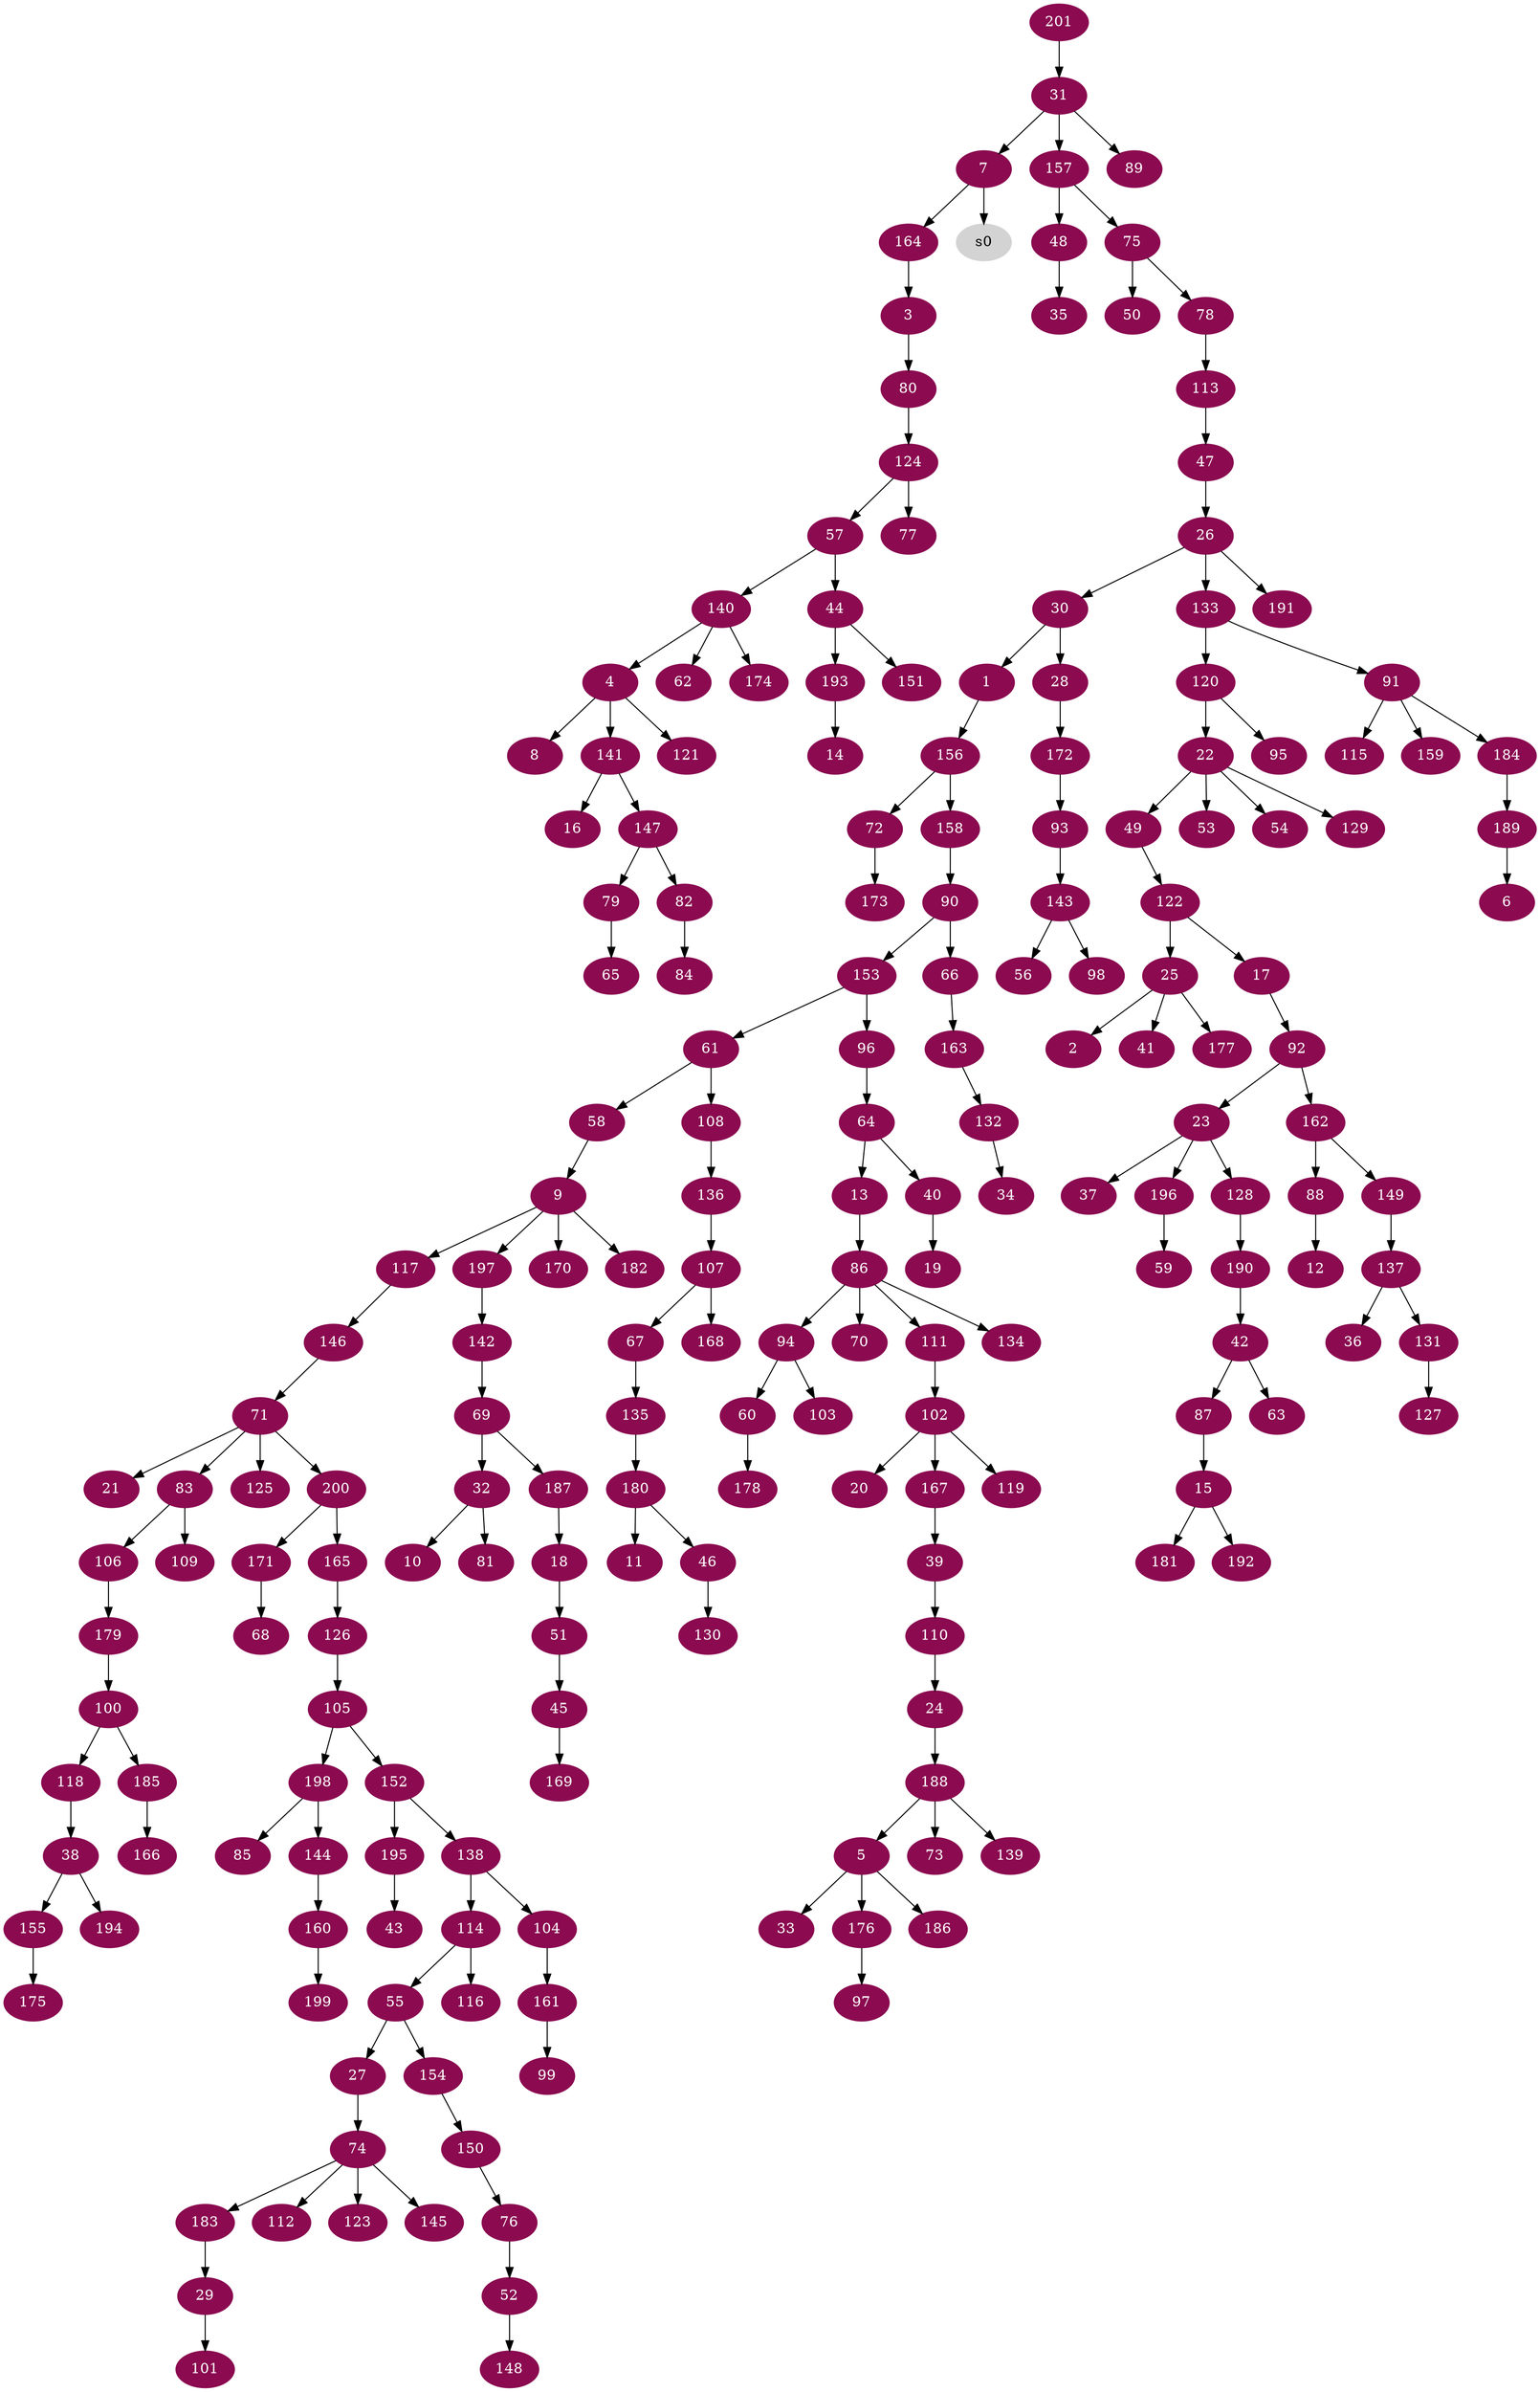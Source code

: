 digraph G {
node [color=deeppink4, style=filled, fontcolor=white];
30 -> 1;
25 -> 2;
164 -> 3;
140 -> 4;
188 -> 5;
189 -> 6;
31 -> 7;
4 -> 8;
58 -> 9;
32 -> 10;
180 -> 11;
88 -> 12;
64 -> 13;
193 -> 14;
87 -> 15;
141 -> 16;
122 -> 17;
187 -> 18;
40 -> 19;
102 -> 20;
71 -> 21;
120 -> 22;
92 -> 23;
110 -> 24;
122 -> 25;
47 -> 26;
55 -> 27;
30 -> 28;
183 -> 29;
26 -> 30;
201 -> 31;
69 -> 32;
5 -> 33;
132 -> 34;
48 -> 35;
137 -> 36;
23 -> 37;
118 -> 38;
167 -> 39;
64 -> 40;
25 -> 41;
190 -> 42;
195 -> 43;
57 -> 44;
51 -> 45;
180 -> 46;
113 -> 47;
157 -> 48;
22 -> 49;
75 -> 50;
18 -> 51;
76 -> 52;
22 -> 53;
22 -> 54;
114 -> 55;
143 -> 56;
124 -> 57;
61 -> 58;
196 -> 59;
94 -> 60;
153 -> 61;
140 -> 62;
42 -> 63;
96 -> 64;
79 -> 65;
90 -> 66;
107 -> 67;
171 -> 68;
142 -> 69;
86 -> 70;
146 -> 71;
156 -> 72;
188 -> 73;
27 -> 74;
157 -> 75;
150 -> 76;
124 -> 77;
75 -> 78;
147 -> 79;
3 -> 80;
32 -> 81;
147 -> 82;
71 -> 83;
82 -> 84;
198 -> 85;
13 -> 86;
42 -> 87;
162 -> 88;
31 -> 89;
158 -> 90;
133 -> 91;
17 -> 92;
172 -> 93;
86 -> 94;
120 -> 95;
153 -> 96;
176 -> 97;
143 -> 98;
161 -> 99;
179 -> 100;
29 -> 101;
111 -> 102;
94 -> 103;
138 -> 104;
126 -> 105;
83 -> 106;
136 -> 107;
61 -> 108;
83 -> 109;
39 -> 110;
86 -> 111;
74 -> 112;
78 -> 113;
138 -> 114;
91 -> 115;
114 -> 116;
9 -> 117;
100 -> 118;
102 -> 119;
133 -> 120;
4 -> 121;
49 -> 122;
74 -> 123;
80 -> 124;
71 -> 125;
165 -> 126;
131 -> 127;
23 -> 128;
22 -> 129;
46 -> 130;
137 -> 131;
163 -> 132;
26 -> 133;
86 -> 134;
67 -> 135;
108 -> 136;
149 -> 137;
152 -> 138;
188 -> 139;
57 -> 140;
4 -> 141;
197 -> 142;
93 -> 143;
198 -> 144;
74 -> 145;
117 -> 146;
141 -> 147;
52 -> 148;
162 -> 149;
154 -> 150;
44 -> 151;
105 -> 152;
90 -> 153;
55 -> 154;
38 -> 155;
1 -> 156;
31 -> 157;
156 -> 158;
91 -> 159;
144 -> 160;
104 -> 161;
92 -> 162;
66 -> 163;
7 -> 164;
200 -> 165;
185 -> 166;
102 -> 167;
107 -> 168;
45 -> 169;
9 -> 170;
200 -> 171;
28 -> 172;
72 -> 173;
140 -> 174;
155 -> 175;
5 -> 176;
25 -> 177;
60 -> 178;
106 -> 179;
135 -> 180;
15 -> 181;
9 -> 182;
74 -> 183;
91 -> 184;
100 -> 185;
5 -> 186;
69 -> 187;
24 -> 188;
184 -> 189;
128 -> 190;
26 -> 191;
15 -> 192;
44 -> 193;
38 -> 194;
152 -> 195;
23 -> 196;
9 -> 197;
105 -> 198;
160 -> 199;
71 -> 200;
node [color=lightgrey, style=filled, fontcolor=black];
7 -> s0;
}

